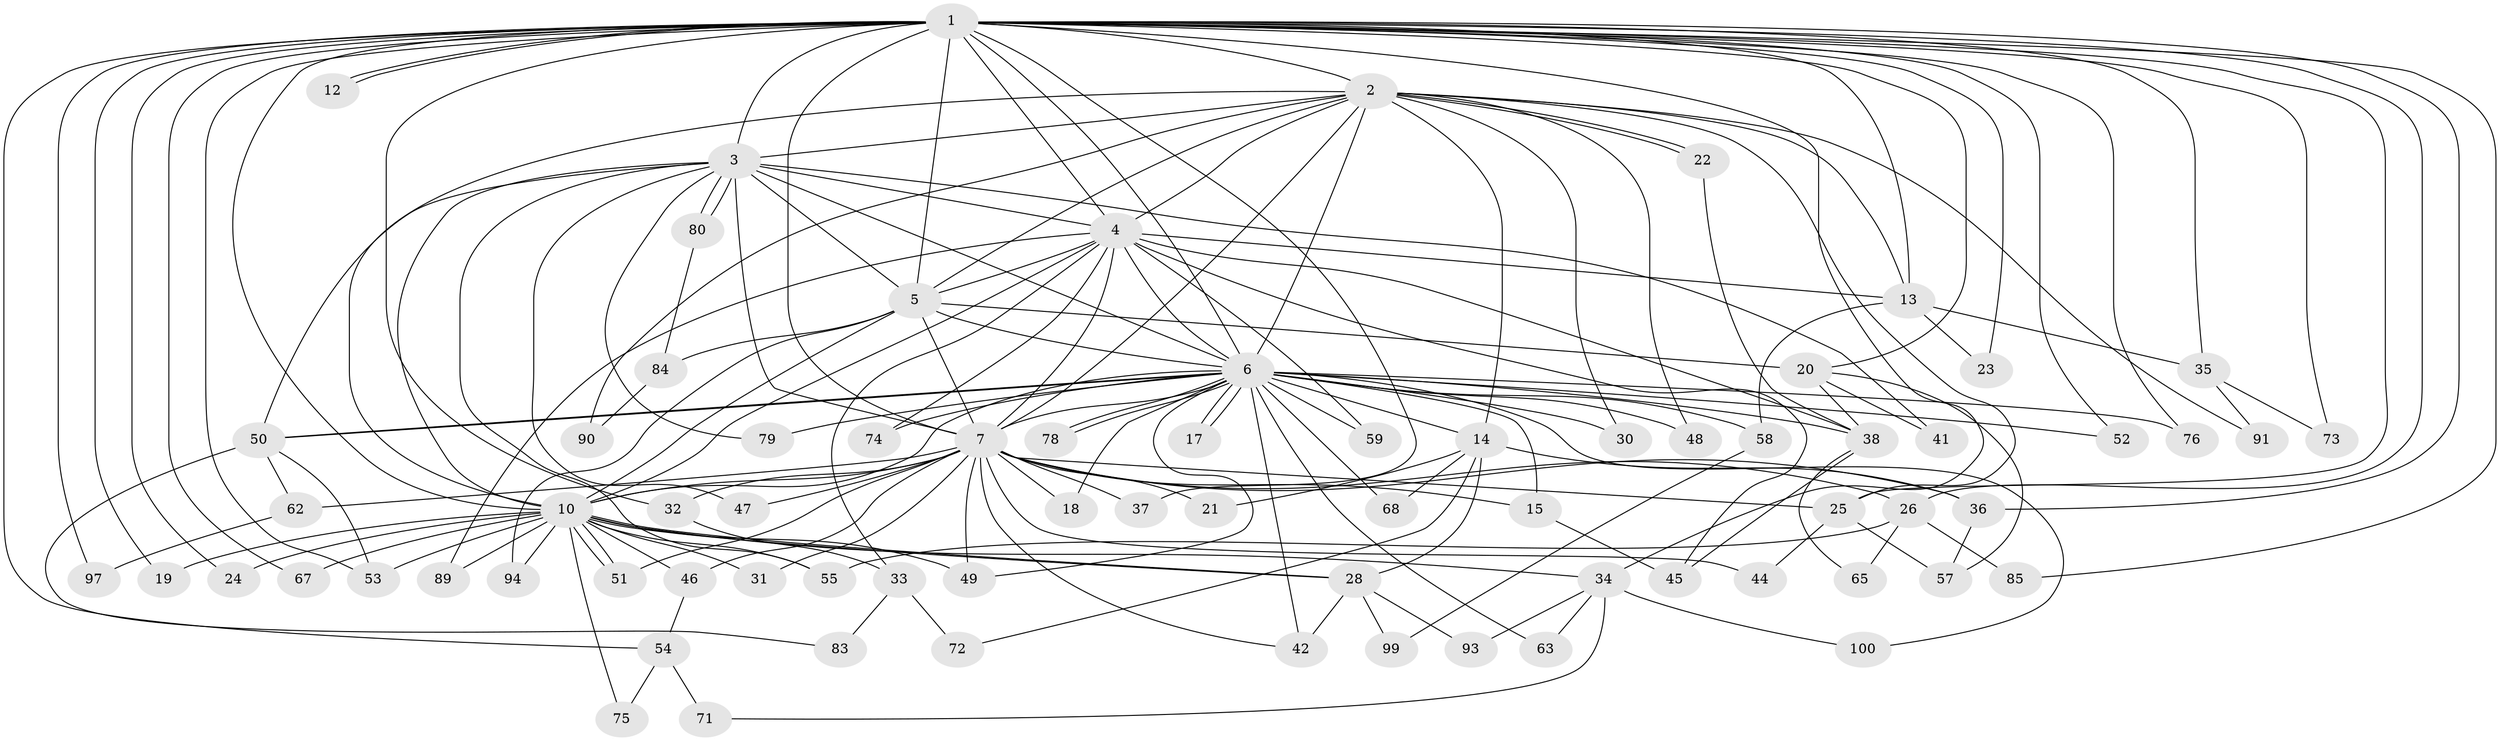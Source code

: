 // original degree distribution, {26: 0.01, 18: 0.01, 16: 0.02, 19: 0.02, 12: 0.01, 33: 0.01, 15: 0.01, 27: 0.01, 4: 0.08, 2: 0.53, 7: 0.02, 6: 0.04, 3: 0.21, 5: 0.02}
// Generated by graph-tools (version 1.1) at 2025/38/02/21/25 10:38:53]
// undirected, 74 vertices, 174 edges
graph export_dot {
graph [start="1"]
  node [color=gray90,style=filled];
  1 [super="+9"];
  2 [super="+86"];
  3 [super="+56"];
  4 [super="+98"];
  5 [super="+16"];
  6 [super="+43"];
  7 [super="+8"];
  10 [super="+11"];
  12;
  13 [super="+29"];
  14 [super="+39"];
  15;
  17;
  18;
  19;
  20;
  21;
  22 [super="+96"];
  23;
  24;
  25 [super="+27"];
  26 [super="+40"];
  28 [super="+64"];
  30;
  31 [super="+81"];
  32;
  33;
  34 [super="+77"];
  35 [super="+95"];
  36 [super="+61"];
  37;
  38 [super="+60"];
  41;
  42 [super="+66"];
  44;
  45 [super="+82"];
  46;
  47;
  48;
  49 [super="+87"];
  50 [super="+88"];
  51 [super="+92"];
  52;
  53;
  54;
  55 [super="+69"];
  57 [super="+70"];
  58;
  59;
  62;
  63;
  65;
  67;
  68;
  71;
  72;
  73;
  74;
  75;
  76;
  78;
  79;
  80;
  83;
  84;
  85;
  89;
  90;
  91;
  93;
  94;
  97;
  99;
  100;
  1 -- 2 [weight=2];
  1 -- 3 [weight=2];
  1 -- 4 [weight=2];
  1 -- 5 [weight=2];
  1 -- 6 [weight=2];
  1 -- 7 [weight=4];
  1 -- 10 [weight=2];
  1 -- 12;
  1 -- 12;
  1 -- 13;
  1 -- 20;
  1 -- 23;
  1 -- 32;
  1 -- 34;
  1 -- 35 [weight=2];
  1 -- 36;
  1 -- 53;
  1 -- 54;
  1 -- 67;
  1 -- 73;
  1 -- 76;
  1 -- 85;
  1 -- 97;
  1 -- 37;
  1 -- 19;
  1 -- 52;
  1 -- 24;
  1 -- 26;
  1 -- 25;
  2 -- 3;
  2 -- 4;
  2 -- 5;
  2 -- 6;
  2 -- 7 [weight=2];
  2 -- 10;
  2 -- 14;
  2 -- 22;
  2 -- 22;
  2 -- 25;
  2 -- 30;
  2 -- 48;
  2 -- 90;
  2 -- 91;
  2 -- 13;
  3 -- 4;
  3 -- 5;
  3 -- 6;
  3 -- 7 [weight=2];
  3 -- 10;
  3 -- 41;
  3 -- 47;
  3 -- 55;
  3 -- 79;
  3 -- 80;
  3 -- 80;
  3 -- 50;
  4 -- 5 [weight=2];
  4 -- 6;
  4 -- 7 [weight=2];
  4 -- 10 [weight=2];
  4 -- 13 [weight=2];
  4 -- 33;
  4 -- 38;
  4 -- 45;
  4 -- 59;
  4 -- 74;
  4 -- 89;
  5 -- 6;
  5 -- 7 [weight=2];
  5 -- 10;
  5 -- 84;
  5 -- 94;
  5 -- 20;
  6 -- 7 [weight=2];
  6 -- 10 [weight=2];
  6 -- 14;
  6 -- 15;
  6 -- 17 [weight=2];
  6 -- 17;
  6 -- 18;
  6 -- 30;
  6 -- 42;
  6 -- 48;
  6 -- 50;
  6 -- 50;
  6 -- 52;
  6 -- 58;
  6 -- 59;
  6 -- 63;
  6 -- 68;
  6 -- 74;
  6 -- 76;
  6 -- 78;
  6 -- 78;
  6 -- 79;
  6 -- 100;
  6 -- 38;
  6 -- 49;
  7 -- 10 [weight=2];
  7 -- 15;
  7 -- 25;
  7 -- 32;
  7 -- 36;
  7 -- 42;
  7 -- 62;
  7 -- 18;
  7 -- 21;
  7 -- 26 [weight=2];
  7 -- 31;
  7 -- 37;
  7 -- 44;
  7 -- 46;
  7 -- 47;
  7 -- 49;
  7 -- 51;
  10 -- 19;
  10 -- 24;
  10 -- 28;
  10 -- 28;
  10 -- 31 [weight=2];
  10 -- 34 [weight=2];
  10 -- 46;
  10 -- 49;
  10 -- 51;
  10 -- 51;
  10 -- 53;
  10 -- 67;
  10 -- 75;
  10 -- 94;
  10 -- 89;
  10 -- 55;
  13 -- 23;
  13 -- 58;
  13 -- 35;
  14 -- 21;
  14 -- 72;
  14 -- 36;
  14 -- 28 [weight=2];
  14 -- 68;
  15 -- 45;
  20 -- 38;
  20 -- 41;
  20 -- 57;
  22 -- 38;
  25 -- 44;
  25 -- 57;
  26 -- 55;
  26 -- 65;
  26 -- 85;
  28 -- 93;
  28 -- 99;
  28 -- 42;
  32 -- 33;
  33 -- 72;
  33 -- 83;
  34 -- 63;
  34 -- 71;
  34 -- 93;
  34 -- 100;
  35 -- 73;
  35 -- 91;
  36 -- 57;
  38 -- 65;
  38 -- 45;
  46 -- 54;
  50 -- 62;
  50 -- 83;
  50 -- 53;
  54 -- 71;
  54 -- 75;
  58 -- 99;
  62 -- 97;
  80 -- 84;
  84 -- 90;
}
